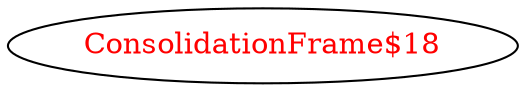 digraph dependencyGraph {
 concentrate=true;
 ranksep="2.0";
 rankdir="LR"; 
 splines="ortho";
"ConsolidationFrame$18" [fontcolor="red"];
}